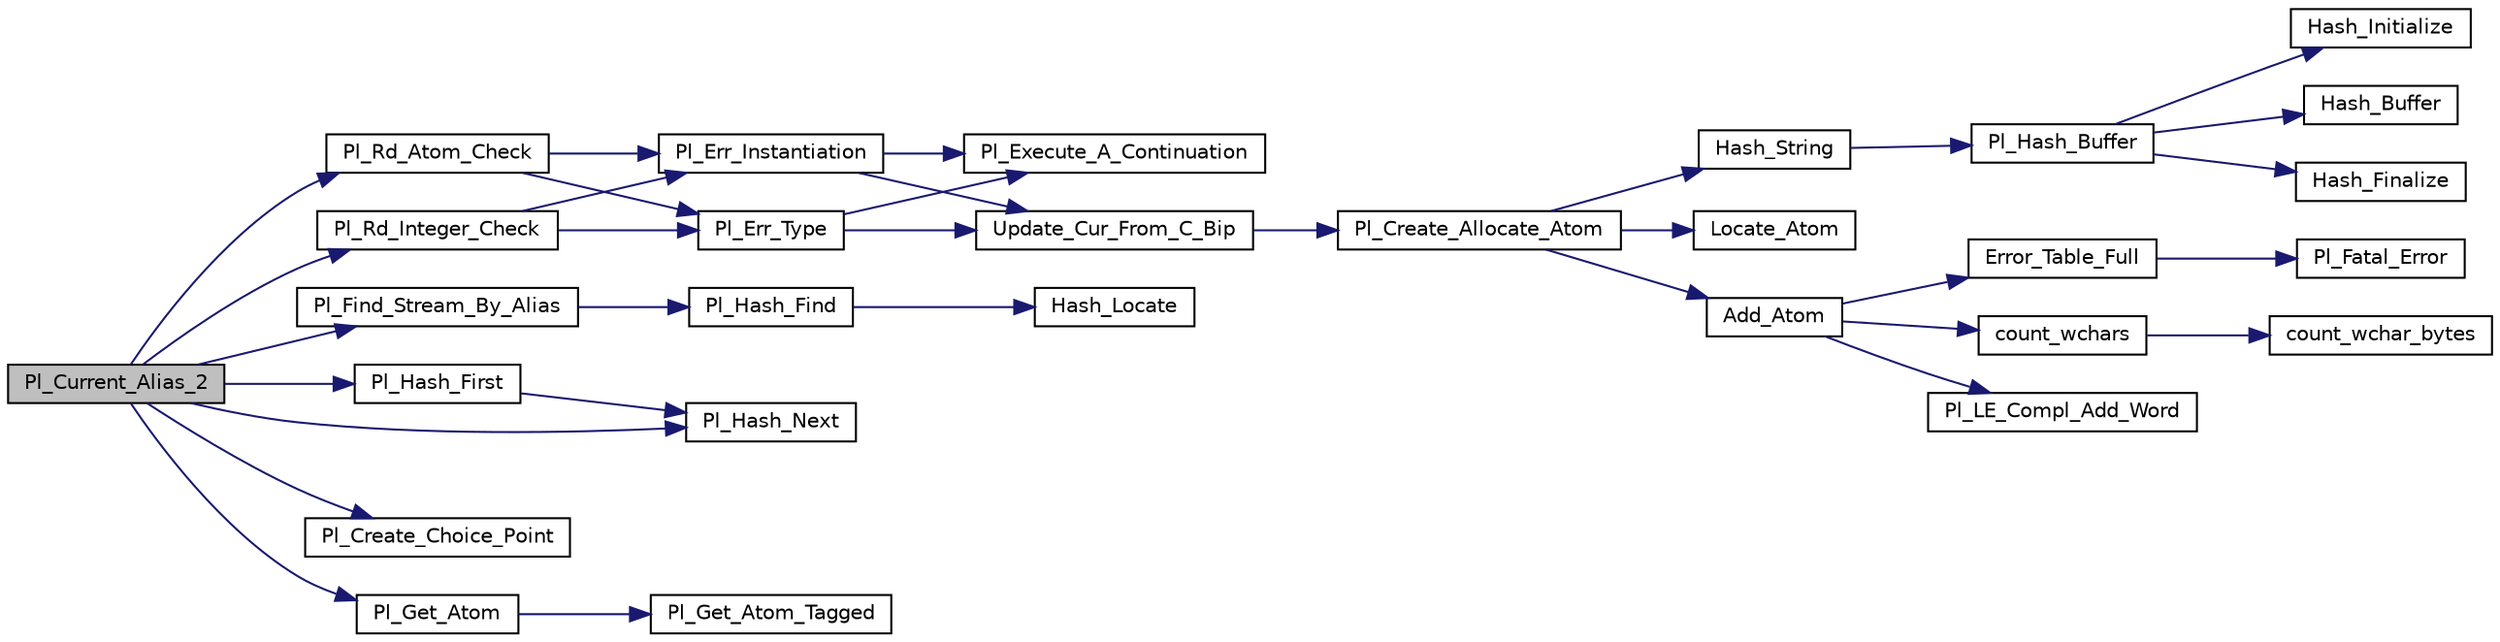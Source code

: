 digraph "Pl_Current_Alias_2"
{
  edge [fontname="Helvetica",fontsize="10",labelfontname="Helvetica",labelfontsize="10"];
  node [fontname="Helvetica",fontsize="10",shape=record];
  rankdir="LR";
  Node1 [label="Pl_Current_Alias_2",height=0.2,width=0.4,color="black", fillcolor="grey75", style="filled", fontcolor="black"];
  Node1 -> Node2 [color="midnightblue",fontsize="10",style="solid",fontname="Helvetica"];
  Node2 [label="Pl_Rd_Integer_Check",height=0.2,width=0.4,color="black", fillcolor="white", style="filled",URL="$c__supp_8c.html#a4d49bcb32b72985e0cb21cde4978c313"];
  Node2 -> Node3 [color="midnightblue",fontsize="10",style="solid",fontname="Helvetica"];
  Node3 [label="Pl_Err_Instantiation",height=0.2,width=0.4,color="black", fillcolor="white", style="filled",URL="$error__supp_8c.html#a17057fc5577da70316e8f62fca4743f7"];
  Node3 -> Node4 [color="midnightblue",fontsize="10",style="solid",fontname="Helvetica"];
  Node4 [label="Update_Cur_From_C_Bip",height=0.2,width=0.4,color="black", fillcolor="white", style="filled",URL="$error__supp_8c.html#aef1341aeb3ceb943d8e9d7d6f77b0582"];
  Node4 -> Node5 [color="midnightblue",fontsize="10",style="solid",fontname="Helvetica"];
  Node5 [label="Pl_Create_Allocate_Atom",height=0.2,width=0.4,color="black", fillcolor="white", style="filled",URL="$atom_8c.html#a76a3983dda97458000ed903b9bc94f6c"];
  Node5 -> Node6 [color="midnightblue",fontsize="10",style="solid",fontname="Helvetica"];
  Node6 [label="Hash_String",height=0.2,width=0.4,color="black", fillcolor="white", style="filled",URL="$atom_8c.html#a9ed09c0173fe0a0e6d0f90ec363687fe"];
  Node6 -> Node7 [color="midnightblue",fontsize="10",style="solid",fontname="Helvetica"];
  Node7 [label="Pl_Hash_Buffer",height=0.2,width=0.4,color="black", fillcolor="white", style="filled",URL="$hash__fct_8c.html#a59393adcfbeeda198a890af25f29cf7c"];
  Node7 -> Node8 [color="midnightblue",fontsize="10",style="solid",fontname="Helvetica"];
  Node8 [label="Hash_Initialize",height=0.2,width=0.4,color="black", fillcolor="white", style="filled",URL="$hash__fct_8c.html#abe414d7525a1bb4fcb8e4fd757498cb9"];
  Node7 -> Node9 [color="midnightblue",fontsize="10",style="solid",fontname="Helvetica"];
  Node9 [label="Hash_Buffer",height=0.2,width=0.4,color="black", fillcolor="white", style="filled",URL="$hash__fct_8c.html#a8b1af6cc6089ce3e2e3dc0a8a0d55e90"];
  Node7 -> Node10 [color="midnightblue",fontsize="10",style="solid",fontname="Helvetica"];
  Node10 [label="Hash_Finalize",height=0.2,width=0.4,color="black", fillcolor="white", style="filled",URL="$hash__fct_8c.html#aa33bb265b03bb03aa455241e374409f7"];
  Node5 -> Node11 [color="midnightblue",fontsize="10",style="solid",fontname="Helvetica"];
  Node11 [label="Locate_Atom",height=0.2,width=0.4,color="black", fillcolor="white", style="filled",URL="$atom_8c.html#ad4222685eae3cdb0315df48a8a7e89fc"];
  Node5 -> Node12 [color="midnightblue",fontsize="10",style="solid",fontname="Helvetica"];
  Node12 [label="Add_Atom",height=0.2,width=0.4,color="black", fillcolor="white", style="filled",URL="$atom_8c.html#abe628ad301508c0ed926cfb4bc791818"];
  Node12 -> Node13 [color="midnightblue",fontsize="10",style="solid",fontname="Helvetica"];
  Node13 [label="Error_Table_Full",height=0.2,width=0.4,color="black", fillcolor="white", style="filled",URL="$atom_8c.html#a37c733b7022eab8b9b95f0182591ee15"];
  Node13 -> Node14 [color="midnightblue",fontsize="10",style="solid",fontname="Helvetica"];
  Node14 [label="Pl_Fatal_Error",height=0.2,width=0.4,color="black", fillcolor="white", style="filled",URL="$misc_8c.html#a190fea7904d7245d4fdc5e9404a07907"];
  Node12 -> Node15 [color="midnightblue",fontsize="10",style="solid",fontname="Helvetica"];
  Node15 [label="count_wchars",height=0.2,width=0.4,color="black", fillcolor="white", style="filled",URL="$pl__wchar_8c.html#a55a0d7269a65645bbd4c978385b0c7a3"];
  Node15 -> Node16 [color="midnightblue",fontsize="10",style="solid",fontname="Helvetica"];
  Node16 [label="count_wchar_bytes",height=0.2,width=0.4,color="black", fillcolor="white", style="filled",URL="$pl__wchar_8c.html#afa9feb443cef2f8da40dd45a8c0e273d"];
  Node12 -> Node17 [color="midnightblue",fontsize="10",style="solid",fontname="Helvetica"];
  Node17 [label="Pl_LE_Compl_Add_Word",height=0.2,width=0.4,color="black", fillcolor="white", style="filled",URL="$linedit_8c.html#ab2a8db946ffd8187b5216ff4ac8cbe7c"];
  Node3 -> Node18 [color="midnightblue",fontsize="10",style="solid",fontname="Helvetica"];
  Node18 [label="Pl_Execute_A_Continuation",height=0.2,width=0.4,color="black", fillcolor="white", style="filled",URL="$engine_8c.html#ae0fcb6df66410fd57c52a0ba16527642"];
  Node2 -> Node19 [color="midnightblue",fontsize="10",style="solid",fontname="Helvetica"];
  Node19 [label="Pl_Err_Type",height=0.2,width=0.4,color="black", fillcolor="white", style="filled",URL="$error__supp_8c.html#a88375a38b23326055e59e455c25f982e"];
  Node19 -> Node4 [color="midnightblue",fontsize="10",style="solid",fontname="Helvetica"];
  Node19 -> Node18 [color="midnightblue",fontsize="10",style="solid",fontname="Helvetica"];
  Node1 -> Node20 [color="midnightblue",fontsize="10",style="solid",fontname="Helvetica"];
  Node20 [label="Pl_Find_Stream_By_Alias",height=0.2,width=0.4,color="black", fillcolor="white", style="filled",URL="$stream__supp_8c.html#a3373c0be2228d65eab1110cfa6224b79"];
  Node20 -> Node21 [color="midnightblue",fontsize="10",style="solid",fontname="Helvetica"];
  Node21 [label="Pl_Hash_Find",height=0.2,width=0.4,color="black", fillcolor="white", style="filled",URL="$hash_8c.html#aec674b585bde3301a8a850dd742cc243"];
  Node21 -> Node22 [color="midnightblue",fontsize="10",style="solid",fontname="Helvetica"];
  Node22 [label="Hash_Locate",height=0.2,width=0.4,color="black", fillcolor="white", style="filled",URL="$hash_8c.html#a12948099c13cb849ed3575849492ac33"];
  Node1 -> Node23 [color="midnightblue",fontsize="10",style="solid",fontname="Helvetica"];
  Node23 [label="Pl_Rd_Atom_Check",height=0.2,width=0.4,color="black", fillcolor="white", style="filled",URL="$c__supp_8c.html#a7659195fe3d298fb9e8b8cedf62e3ba8"];
  Node23 -> Node3 [color="midnightblue",fontsize="10",style="solid",fontname="Helvetica"];
  Node23 -> Node19 [color="midnightblue",fontsize="10",style="solid",fontname="Helvetica"];
  Node1 -> Node24 [color="midnightblue",fontsize="10",style="solid",fontname="Helvetica"];
  Node24 [label="Pl_Hash_First",height=0.2,width=0.4,color="black", fillcolor="white", style="filled",URL="$hash_8c.html#a46cf8c018eb50003019707368304f1af"];
  Node24 -> Node25 [color="midnightblue",fontsize="10",style="solid",fontname="Helvetica"];
  Node25 [label="Pl_Hash_Next",height=0.2,width=0.4,color="black", fillcolor="white", style="filled",URL="$hash_8c.html#adeeceb6b4217091511912cadfb332a06"];
  Node1 -> Node25 [color="midnightblue",fontsize="10",style="solid",fontname="Helvetica"];
  Node1 -> Node26 [color="midnightblue",fontsize="10",style="solid",fontname="Helvetica"];
  Node26 [label="Pl_Create_Choice_Point",height=0.2,width=0.4,color="black", fillcolor="white", style="filled",URL="$wam__inst_8c.html#a482d0f0a0b2ac53fc463aaa753ce071e"];
  Node1 -> Node27 [color="midnightblue",fontsize="10",style="solid",fontname="Helvetica"];
  Node27 [label="Pl_Get_Atom",height=0.2,width=0.4,color="black", fillcolor="white", style="filled",URL="$wam__inst_8c.html#a78229c8d23053191e0fee7952757f9c7"];
  Node27 -> Node28 [color="midnightblue",fontsize="10",style="solid",fontname="Helvetica"];
  Node28 [label="Pl_Get_Atom_Tagged",height=0.2,width=0.4,color="black", fillcolor="white", style="filled",URL="$wam__inst_8c.html#a89d8aba44029f2a5f548a2ae5f6eb574"];
}
